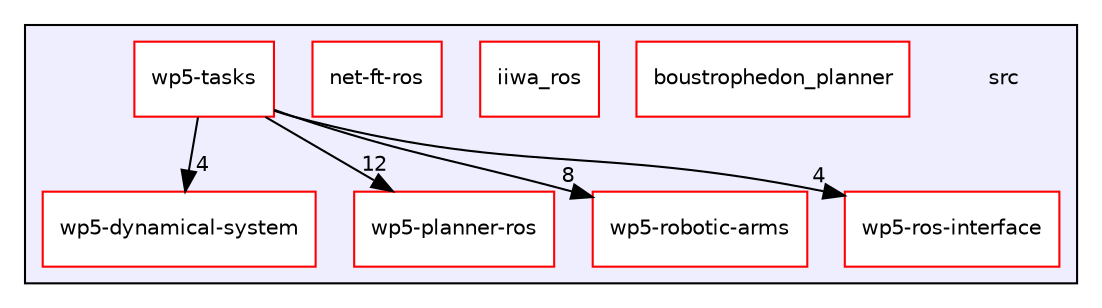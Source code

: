 digraph "/home/lmunier/Documents/robetarme/robetarme-deliverables-wp5/src" {
  compound=true
  node [ fontsize="10", fontname="Helvetica"];
  edge [ labelfontsize="10", labelfontname="Helvetica"];
  subgraph clusterdir_68267d1309a1af8e8297ef4c3efbcdba {
    graph [ bgcolor="#eeeeff", pencolor="black", label="" URL="dir_68267d1309a1af8e8297ef4c3efbcdba.html"];
    dir_68267d1309a1af8e8297ef4c3efbcdba [shape=plaintext label="src"];
    dir_48114f0410883bf5348ab245e0c5e251 [shape=box label="boustrophedon_planner" color="red" fillcolor="white" style="filled" URL="dir_48114f0410883bf5348ab245e0c5e251.html"];
    dir_69e928a0ea828c5e87a9d7882b30aa73 [shape=box label="iiwa_ros" color="red" fillcolor="white" style="filled" URL="dir_69e928a0ea828c5e87a9d7882b30aa73.html"];
    dir_3049ca944822faa21424e72cba091951 [shape=box label="net-ft-ros" color="red" fillcolor="white" style="filled" URL="dir_3049ca944822faa21424e72cba091951.html"];
    dir_e0ea8c05b5401c2a19bd76f9656679c5 [shape=box label="wp5-dynamical-system" color="red" fillcolor="white" style="filled" URL="dir_e0ea8c05b5401c2a19bd76f9656679c5.html"];
    dir_ab6553eef1a09de7ccfd4e7a06da7626 [shape=box label="wp5-planner-ros" color="red" fillcolor="white" style="filled" URL="dir_ab6553eef1a09de7ccfd4e7a06da7626.html"];
    dir_d358a46036a0d13e363a89125c2b2ea0 [shape=box label="wp5-robotic-arms" color="red" fillcolor="white" style="filled" URL="dir_d358a46036a0d13e363a89125c2b2ea0.html"];
    dir_24cc78587ca3d82c7ece8c5a0652aecd [shape=box label="wp5-ros-interface" color="red" fillcolor="white" style="filled" URL="dir_24cc78587ca3d82c7ece8c5a0652aecd.html"];
    dir_335b0a685d7ba665093824a7d5bff625 [shape=box label="wp5-tasks" color="red" fillcolor="white" style="filled" URL="dir_335b0a685d7ba665093824a7d5bff625.html"];
  }
  dir_335b0a685d7ba665093824a7d5bff625->dir_ab6553eef1a09de7ccfd4e7a06da7626 [headlabel="12", labeldistance=1.5 headhref="dir_000019_000016.html"];
  dir_335b0a685d7ba665093824a7d5bff625->dir_24cc78587ca3d82c7ece8c5a0652aecd [headlabel="4", labeldistance=1.5 headhref="dir_000019_000018.html"];
  dir_335b0a685d7ba665093824a7d5bff625->dir_e0ea8c05b5401c2a19bd76f9656679c5 [headlabel="4", labeldistance=1.5 headhref="dir_000019_000015.html"];
  dir_335b0a685d7ba665093824a7d5bff625->dir_d358a46036a0d13e363a89125c2b2ea0 [headlabel="8", labeldistance=1.5 headhref="dir_000019_000017.html"];
}
